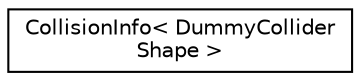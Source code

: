 digraph "Graphical Class Hierarchy"
{
 // LATEX_PDF_SIZE
  edge [fontname="Helvetica",fontsize="10",labelfontname="Helvetica",labelfontsize="10"];
  node [fontname="Helvetica",fontsize="10",shape=record];
  rankdir="LR";
  Node0 [label="CollisionInfo\< DummyCollider\lShape \>",height=0.2,width=0.4,color="black", fillcolor="white", style="filled",URL="$struct_collision_info.html",tooltip=" "];
}
